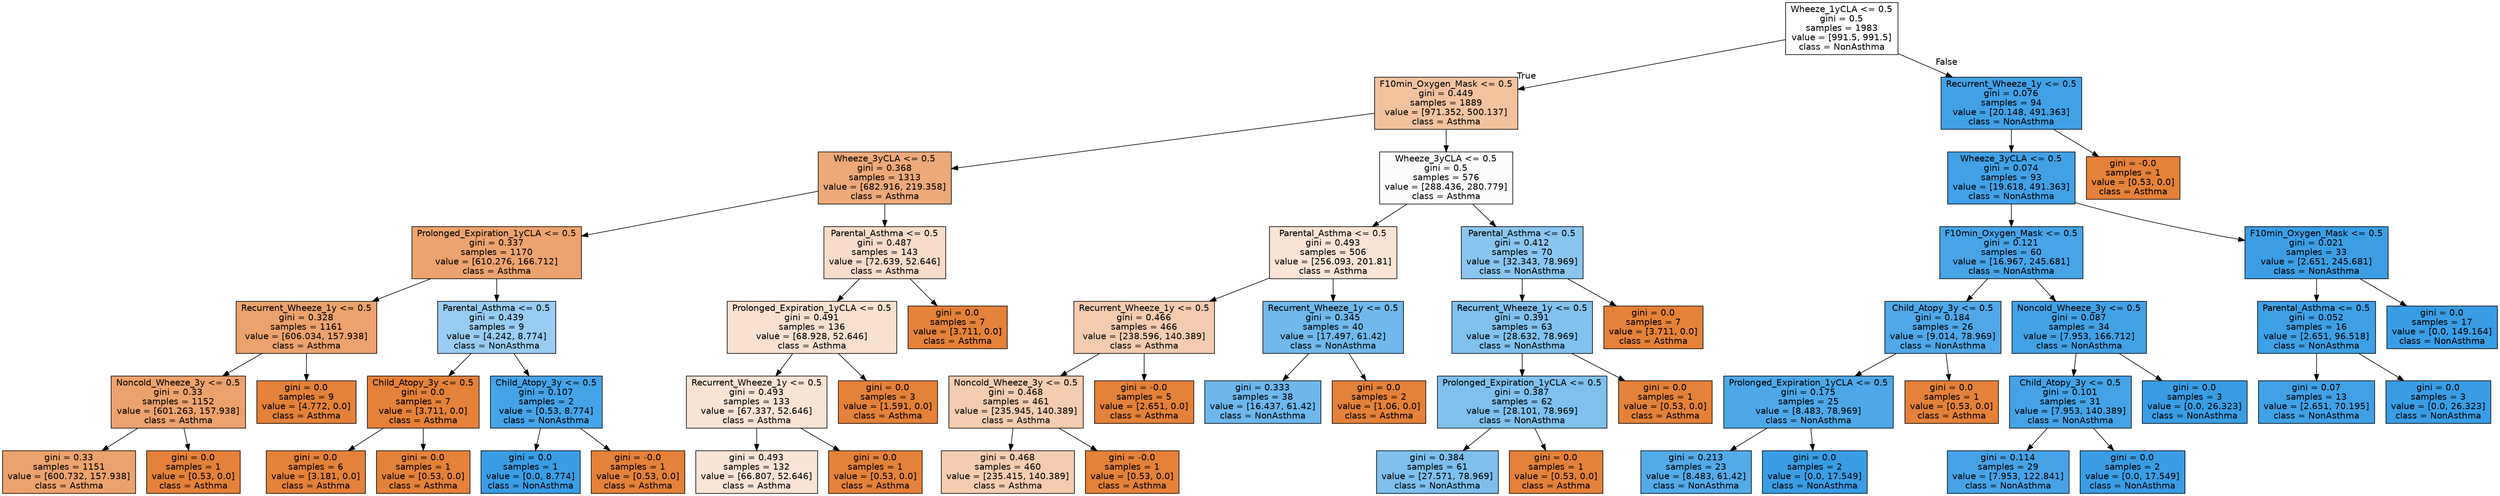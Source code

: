 digraph Tree {
node [shape=box, style="filled", color="black", fontname="helvetica"] ;
edge [fontname="helvetica"] ;
0 [label="Wheeze_1yCLA <= 0.5\ngini = 0.5\nsamples = 1983\nvalue = [991.5, 991.5]\nclass = NonAsthma", fillcolor="#ffffff"] ;
1 [label="F10min_Oxygen_Mask <= 0.5\ngini = 0.449\nsamples = 1889\nvalue = [971.352, 500.137]\nclass = Asthma", fillcolor="#f2c29f"] ;
0 -> 1 [labeldistance=2.5, labelangle=45, headlabel="True"] ;
2 [label="Wheeze_3yCLA <= 0.5\ngini = 0.368\nsamples = 1313\nvalue = [682.916, 219.358]\nclass = Asthma", fillcolor="#eda979"] ;
1 -> 2 ;
3 [label="Prolonged_Expiration_1yCLA <= 0.5\ngini = 0.337\nsamples = 1170\nvalue = [610.276, 166.712]\nclass = Asthma", fillcolor="#eca36f"] ;
2 -> 3 ;
4 [label="Recurrent_Wheeze_1y <= 0.5\ngini = 0.328\nsamples = 1161\nvalue = [606.034, 157.938]\nclass = Asthma", fillcolor="#eca26d"] ;
3 -> 4 ;
5 [label="Noncold_Wheeze_3y <= 0.5\ngini = 0.33\nsamples = 1152\nvalue = [601.263, 157.938]\nclass = Asthma", fillcolor="#eca26d"] ;
4 -> 5 ;
6 [label="gini = 0.33\nsamples = 1151\nvalue = [600.732, 157.938]\nclass = Asthma", fillcolor="#eca26d"] ;
5 -> 6 ;
7 [label="gini = 0.0\nsamples = 1\nvalue = [0.53, 0.0]\nclass = Asthma", fillcolor="#e58139"] ;
5 -> 7 ;
8 [label="gini = 0.0\nsamples = 9\nvalue = [4.772, 0.0]\nclass = Asthma", fillcolor="#e58139"] ;
4 -> 8 ;
9 [label="Parental_Asthma <= 0.5\ngini = 0.439\nsamples = 9\nvalue = [4.242, 8.774]\nclass = NonAsthma", fillcolor="#99ccf2"] ;
3 -> 9 ;
10 [label="Child_Atopy_3y <= 0.5\ngini = 0.0\nsamples = 7\nvalue = [3.711, 0.0]\nclass = Asthma", fillcolor="#e58139"] ;
9 -> 10 ;
11 [label="gini = 0.0\nsamples = 6\nvalue = [3.181, 0.0]\nclass = Asthma", fillcolor="#e58139"] ;
10 -> 11 ;
12 [label="gini = 0.0\nsamples = 1\nvalue = [0.53, 0.0]\nclass = Asthma", fillcolor="#e58139"] ;
10 -> 12 ;
13 [label="Child_Atopy_3y <= 0.5\ngini = 0.107\nsamples = 2\nvalue = [0.53, 8.774]\nclass = NonAsthma", fillcolor="#45a3e7"] ;
9 -> 13 ;
14 [label="gini = 0.0\nsamples = 1\nvalue = [0.0, 8.774]\nclass = NonAsthma", fillcolor="#399de5"] ;
13 -> 14 ;
15 [label="gini = -0.0\nsamples = 1\nvalue = [0.53, 0.0]\nclass = Asthma", fillcolor="#e58139"] ;
13 -> 15 ;
16 [label="Parental_Asthma <= 0.5\ngini = 0.487\nsamples = 143\nvalue = [72.639, 52.646]\nclass = Asthma", fillcolor="#f8dcc9"] ;
2 -> 16 ;
17 [label="Prolonged_Expiration_1yCLA <= 0.5\ngini = 0.491\nsamples = 136\nvalue = [68.928, 52.646]\nclass = Asthma", fillcolor="#f9e1d0"] ;
16 -> 17 ;
18 [label="Recurrent_Wheeze_1y <= 0.5\ngini = 0.493\nsamples = 133\nvalue = [67.337, 52.646]\nclass = Asthma", fillcolor="#f9e4d4"] ;
17 -> 18 ;
19 [label="gini = 0.493\nsamples = 132\nvalue = [66.807, 52.646]\nclass = Asthma", fillcolor="#f9e4d5"] ;
18 -> 19 ;
20 [label="gini = 0.0\nsamples = 1\nvalue = [0.53, 0.0]\nclass = Asthma", fillcolor="#e58139"] ;
18 -> 20 ;
21 [label="gini = 0.0\nsamples = 3\nvalue = [1.591, 0.0]\nclass = Asthma", fillcolor="#e58139"] ;
17 -> 21 ;
22 [label="gini = 0.0\nsamples = 7\nvalue = [3.711, 0.0]\nclass = Asthma", fillcolor="#e58139"] ;
16 -> 22 ;
23 [label="Wheeze_3yCLA <= 0.5\ngini = 0.5\nsamples = 576\nvalue = [288.436, 280.779]\nclass = Asthma", fillcolor="#fefcfa"] ;
1 -> 23 ;
24 [label="Parental_Asthma <= 0.5\ngini = 0.493\nsamples = 506\nvalue = [256.093, 201.81]\nclass = Asthma", fillcolor="#f9e4d5"] ;
23 -> 24 ;
25 [label="Recurrent_Wheeze_1y <= 0.5\ngini = 0.466\nsamples = 466\nvalue = [238.596, 140.389]\nclass = Asthma", fillcolor="#f4cbae"] ;
24 -> 25 ;
26 [label="Noncold_Wheeze_3y <= 0.5\ngini = 0.468\nsamples = 461\nvalue = [235.945, 140.389]\nclass = Asthma", fillcolor="#f4ccaf"] ;
25 -> 26 ;
27 [label="gini = 0.468\nsamples = 460\nvalue = [235.415, 140.389]\nclass = Asthma", fillcolor="#f5ccaf"] ;
26 -> 27 ;
28 [label="gini = -0.0\nsamples = 1\nvalue = [0.53, 0.0]\nclass = Asthma", fillcolor="#e58139"] ;
26 -> 28 ;
29 [label="gini = -0.0\nsamples = 5\nvalue = [2.651, 0.0]\nclass = Asthma", fillcolor="#e58139"] ;
25 -> 29 ;
30 [label="Recurrent_Wheeze_1y <= 0.5\ngini = 0.345\nsamples = 40\nvalue = [17.497, 61.42]\nclass = NonAsthma", fillcolor="#71b9ec"] ;
24 -> 30 ;
31 [label="gini = 0.333\nsamples = 38\nvalue = [16.437, 61.42]\nclass = NonAsthma", fillcolor="#6eb7ec"] ;
30 -> 31 ;
32 [label="gini = 0.0\nsamples = 2\nvalue = [1.06, 0.0]\nclass = Asthma", fillcolor="#e58139"] ;
30 -> 32 ;
33 [label="Parental_Asthma <= 0.5\ngini = 0.412\nsamples = 70\nvalue = [32.343, 78.969]\nclass = NonAsthma", fillcolor="#8ac5f0"] ;
23 -> 33 ;
34 [label="Recurrent_Wheeze_1y <= 0.5\ngini = 0.391\nsamples = 63\nvalue = [28.632, 78.969]\nclass = NonAsthma", fillcolor="#81c1ee"] ;
33 -> 34 ;
35 [label="Prolonged_Expiration_1yCLA <= 0.5\ngini = 0.387\nsamples = 62\nvalue = [28.101, 78.969]\nclass = NonAsthma", fillcolor="#7fc0ee"] ;
34 -> 35 ;
36 [label="gini = 0.384\nsamples = 61\nvalue = [27.571, 78.969]\nclass = NonAsthma", fillcolor="#7ebfee"] ;
35 -> 36 ;
37 [label="gini = 0.0\nsamples = 1\nvalue = [0.53, 0.0]\nclass = Asthma", fillcolor="#e58139"] ;
35 -> 37 ;
38 [label="gini = 0.0\nsamples = 1\nvalue = [0.53, 0.0]\nclass = Asthma", fillcolor="#e58139"] ;
34 -> 38 ;
39 [label="gini = 0.0\nsamples = 7\nvalue = [3.711, 0.0]\nclass = Asthma", fillcolor="#e58139"] ;
33 -> 39 ;
40 [label="Recurrent_Wheeze_1y <= 0.5\ngini = 0.076\nsamples = 94\nvalue = [20.148, 491.363]\nclass = NonAsthma", fillcolor="#41a1e6"] ;
0 -> 40 [labeldistance=2.5, labelangle=-45, headlabel="False"] ;
41 [label="Wheeze_3yCLA <= 0.5\ngini = 0.074\nsamples = 93\nvalue = [19.618, 491.363]\nclass = NonAsthma", fillcolor="#41a1e6"] ;
40 -> 41 ;
42 [label="F10min_Oxygen_Mask <= 0.5\ngini = 0.121\nsamples = 60\nvalue = [16.967, 245.681]\nclass = NonAsthma", fillcolor="#47a4e7"] ;
41 -> 42 ;
43 [label="Child_Atopy_3y <= 0.5\ngini = 0.184\nsamples = 26\nvalue = [9.014, 78.969]\nclass = NonAsthma", fillcolor="#50a8e8"] ;
42 -> 43 ;
44 [label="Prolonged_Expiration_1yCLA <= 0.5\ngini = 0.175\nsamples = 25\nvalue = [8.483, 78.969]\nclass = NonAsthma", fillcolor="#4ea8e8"] ;
43 -> 44 ;
45 [label="gini = 0.213\nsamples = 23\nvalue = [8.483, 61.42]\nclass = NonAsthma", fillcolor="#54abe9"] ;
44 -> 45 ;
46 [label="gini = 0.0\nsamples = 2\nvalue = [0.0, 17.549]\nclass = NonAsthma", fillcolor="#399de5"] ;
44 -> 46 ;
47 [label="gini = 0.0\nsamples = 1\nvalue = [0.53, 0.0]\nclass = Asthma", fillcolor="#e58139"] ;
43 -> 47 ;
48 [label="Noncold_Wheeze_3y <= 0.5\ngini = 0.087\nsamples = 34\nvalue = [7.953, 166.712]\nclass = NonAsthma", fillcolor="#42a2e6"] ;
42 -> 48 ;
49 [label="Child_Atopy_3y <= 0.5\ngini = 0.101\nsamples = 31\nvalue = [7.953, 140.389]\nclass = NonAsthma", fillcolor="#44a3e6"] ;
48 -> 49 ;
50 [label="gini = 0.114\nsamples = 29\nvalue = [7.953, 122.841]\nclass = NonAsthma", fillcolor="#46a3e7"] ;
49 -> 50 ;
51 [label="gini = 0.0\nsamples = 2\nvalue = [0.0, 17.549]\nclass = NonAsthma", fillcolor="#399de5"] ;
49 -> 51 ;
52 [label="gini = 0.0\nsamples = 3\nvalue = [0.0, 26.323]\nclass = NonAsthma", fillcolor="#399de5"] ;
48 -> 52 ;
53 [label="F10min_Oxygen_Mask <= 0.5\ngini = 0.021\nsamples = 33\nvalue = [2.651, 245.681]\nclass = NonAsthma", fillcolor="#3b9ee5"] ;
41 -> 53 ;
54 [label="Parental_Asthma <= 0.5\ngini = 0.052\nsamples = 16\nvalue = [2.651, 96.518]\nclass = NonAsthma", fillcolor="#3ea0e6"] ;
53 -> 54 ;
55 [label="gini = 0.07\nsamples = 13\nvalue = [2.651, 70.195]\nclass = NonAsthma", fillcolor="#40a1e6"] ;
54 -> 55 ;
56 [label="gini = 0.0\nsamples = 3\nvalue = [0.0, 26.323]\nclass = NonAsthma", fillcolor="#399de5"] ;
54 -> 56 ;
57 [label="gini = 0.0\nsamples = 17\nvalue = [0.0, 149.164]\nclass = NonAsthma", fillcolor="#399de5"] ;
53 -> 57 ;
58 [label="gini = -0.0\nsamples = 1\nvalue = [0.53, 0.0]\nclass = Asthma", fillcolor="#e58139"] ;
40 -> 58 ;
}